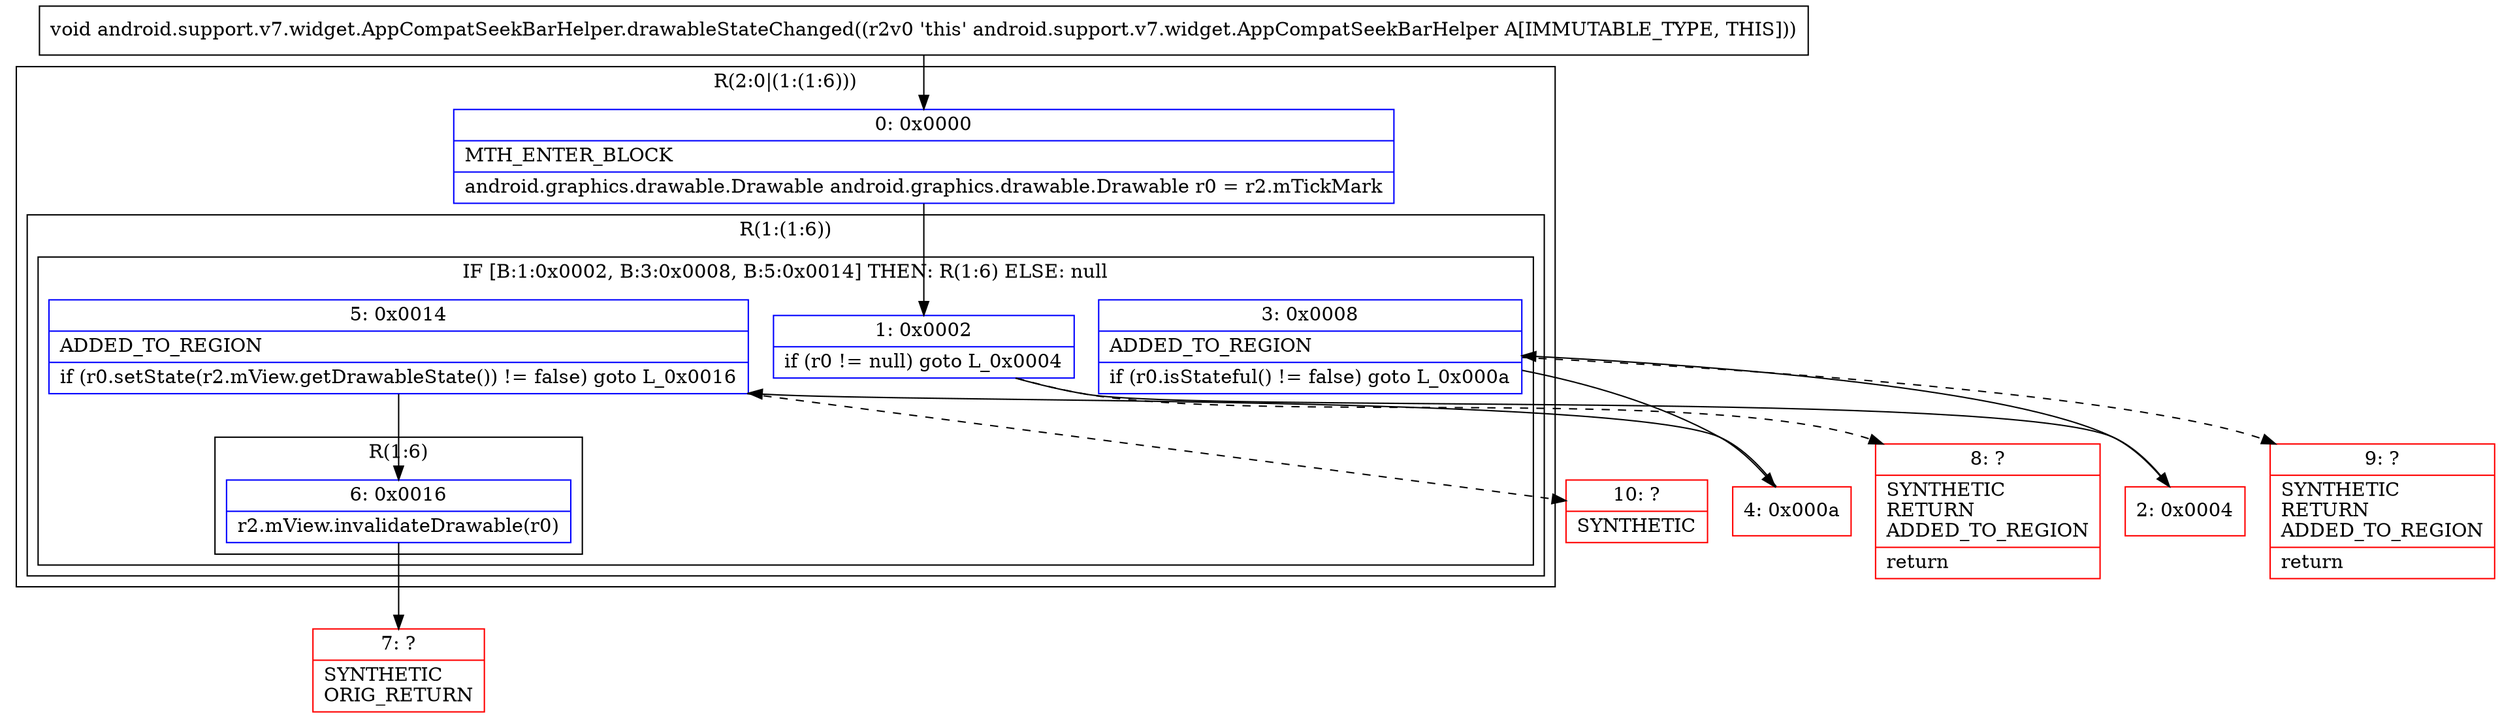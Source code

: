 digraph "CFG forandroid.support.v7.widget.AppCompatSeekBarHelper.drawableStateChanged()V" {
subgraph cluster_Region_216105655 {
label = "R(2:0|(1:(1:6)))";
node [shape=record,color=blue];
Node_0 [shape=record,label="{0\:\ 0x0000|MTH_ENTER_BLOCK\l|android.graphics.drawable.Drawable android.graphics.drawable.Drawable r0 = r2.mTickMark\l}"];
subgraph cluster_Region_661090036 {
label = "R(1:(1:6))";
node [shape=record,color=blue];
subgraph cluster_IfRegion_1101132600 {
label = "IF [B:1:0x0002, B:3:0x0008, B:5:0x0014] THEN: R(1:6) ELSE: null";
node [shape=record,color=blue];
Node_1 [shape=record,label="{1\:\ 0x0002|if (r0 != null) goto L_0x0004\l}"];
Node_3 [shape=record,label="{3\:\ 0x0008|ADDED_TO_REGION\l|if (r0.isStateful() != false) goto L_0x000a\l}"];
Node_5 [shape=record,label="{5\:\ 0x0014|ADDED_TO_REGION\l|if (r0.setState(r2.mView.getDrawableState()) != false) goto L_0x0016\l}"];
subgraph cluster_Region_1751039511 {
label = "R(1:6)";
node [shape=record,color=blue];
Node_6 [shape=record,label="{6\:\ 0x0016|r2.mView.invalidateDrawable(r0)\l}"];
}
}
}
}
Node_2 [shape=record,color=red,label="{2\:\ 0x0004}"];
Node_4 [shape=record,color=red,label="{4\:\ 0x000a}"];
Node_7 [shape=record,color=red,label="{7\:\ ?|SYNTHETIC\lORIG_RETURN\l}"];
Node_8 [shape=record,color=red,label="{8\:\ ?|SYNTHETIC\lRETURN\lADDED_TO_REGION\l|return\l}"];
Node_9 [shape=record,color=red,label="{9\:\ ?|SYNTHETIC\lRETURN\lADDED_TO_REGION\l|return\l}"];
Node_10 [shape=record,color=red,label="{10\:\ ?|SYNTHETIC\l}"];
MethodNode[shape=record,label="{void android.support.v7.widget.AppCompatSeekBarHelper.drawableStateChanged((r2v0 'this' android.support.v7.widget.AppCompatSeekBarHelper A[IMMUTABLE_TYPE, THIS])) }"];
MethodNode -> Node_0;
Node_0 -> Node_1;
Node_1 -> Node_2;
Node_1 -> Node_8[style=dashed];
Node_3 -> Node_4;
Node_3 -> Node_9[style=dashed];
Node_5 -> Node_6;
Node_5 -> Node_10[style=dashed];
Node_6 -> Node_7;
Node_2 -> Node_3;
Node_4 -> Node_5;
}


